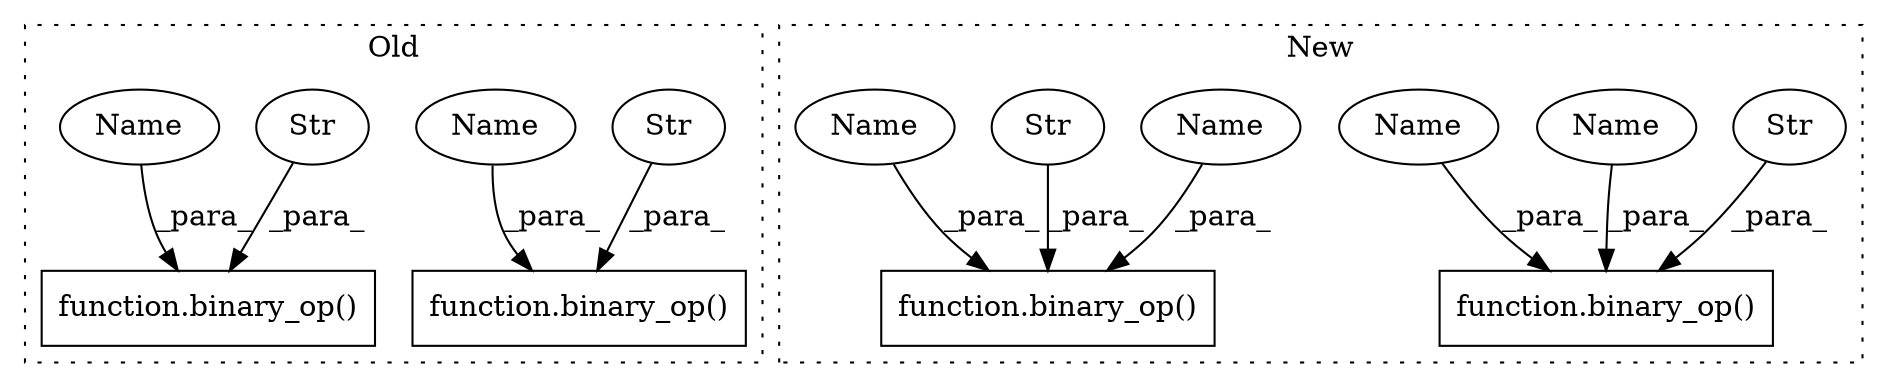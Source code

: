 digraph G {
subgraph cluster0 {
1 [label="function.binary_op()" a="75" s="3417,3479" l="10,1" shape="box"];
3 [label="Str" a="66" s="3427" l="19" shape="ellipse"];
5 [label="function.binary_op()" a="75" s="3500,3563" l="10,1" shape="box"];
6 [label="Str" a="66" s="3510" l="20" shape="ellipse"];
13 [label="Name" a="87" s="3532" l="1" shape="ellipse"];
14 [label="Name" a="87" s="3448" l="1" shape="ellipse"];
label = "Old";
style="dotted";
}
subgraph cluster1 {
2 [label="function.binary_op()" a="75" s="3843,3884" l="10,1" shape="box"];
4 [label="Str" a="66" s="3853" l="20" shape="ellipse"];
7 [label="function.binary_op()" a="75" s="3693,3733" l="10,1" shape="box"];
8 [label="Str" a="66" s="3703" l="19" shape="ellipse"];
9 [label="Name" a="87" s="3875" l="1" shape="ellipse"];
10 [label="Name" a="87" s="3724" l="1" shape="ellipse"];
11 [label="Name" a="87" s="3727" l="1" shape="ellipse"];
12 [label="Name" a="87" s="3878" l="1" shape="ellipse"];
label = "New";
style="dotted";
}
3 -> 1 [label="_para_"];
4 -> 2 [label="_para_"];
6 -> 5 [label="_para_"];
8 -> 7 [label="_para_"];
9 -> 2 [label="_para_"];
10 -> 7 [label="_para_"];
11 -> 7 [label="_para_"];
12 -> 2 [label="_para_"];
13 -> 5 [label="_para_"];
14 -> 1 [label="_para_"];
}